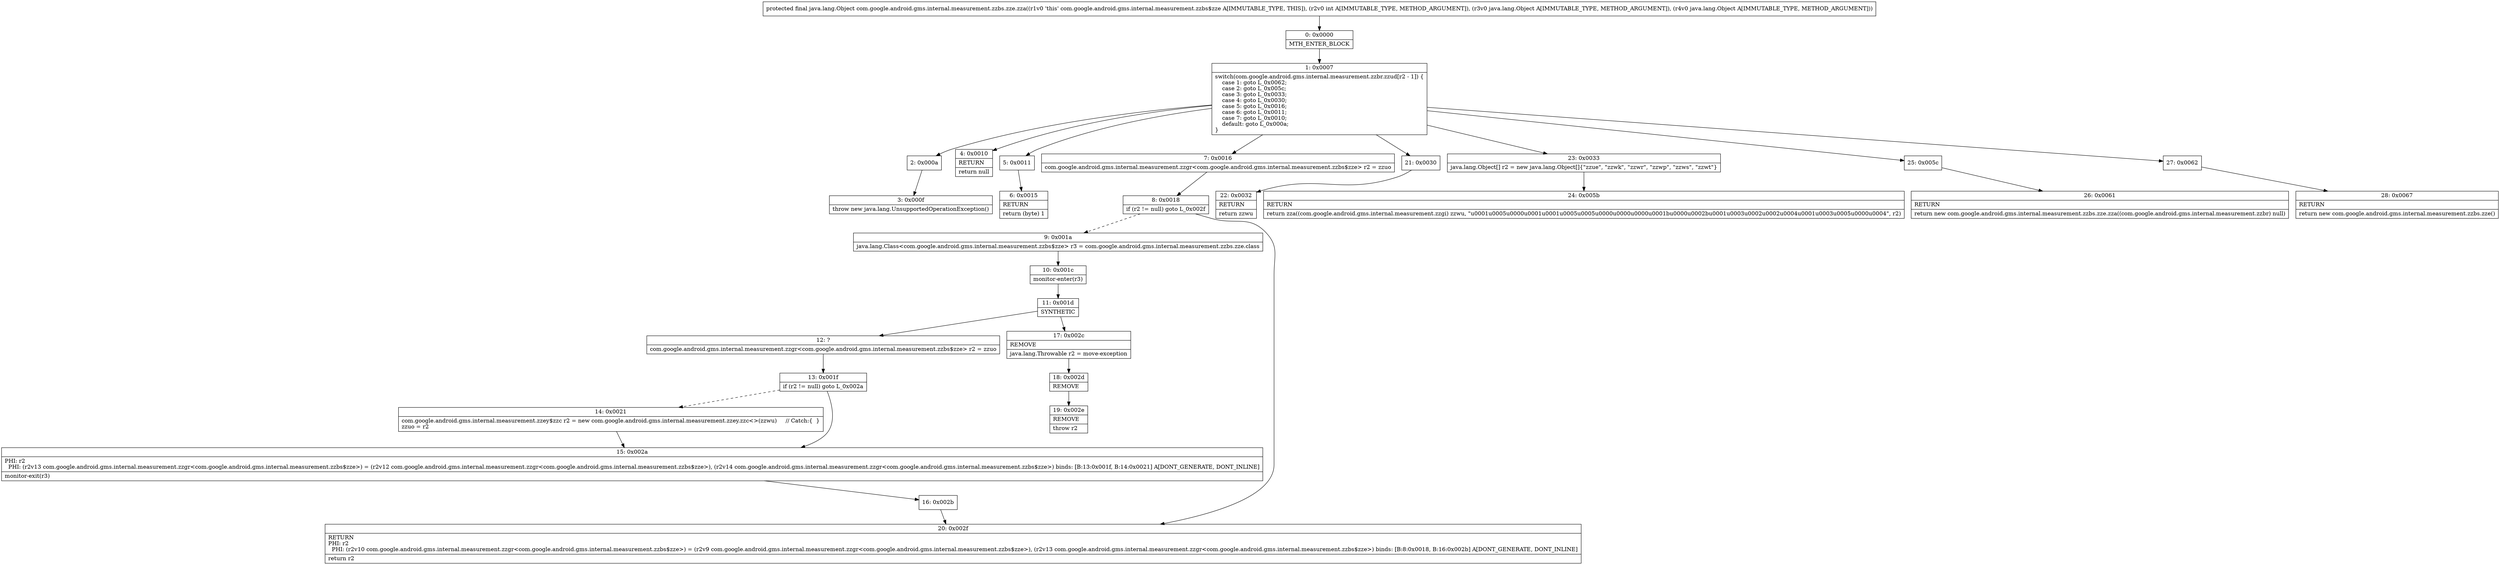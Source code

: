 digraph "CFG forcom.google.android.gms.internal.measurement.zzbs.zze.zza(ILjava\/lang\/Object;Ljava\/lang\/Object;)Ljava\/lang\/Object;" {
Node_0 [shape=record,label="{0\:\ 0x0000|MTH_ENTER_BLOCK\l}"];
Node_1 [shape=record,label="{1\:\ 0x0007|switch(com.google.android.gms.internal.measurement.zzbr.zzud[r2 \- 1]) \{\l    case 1: goto L_0x0062;\l    case 2: goto L_0x005c;\l    case 3: goto L_0x0033;\l    case 4: goto L_0x0030;\l    case 5: goto L_0x0016;\l    case 6: goto L_0x0011;\l    case 7: goto L_0x0010;\l    default: goto L_0x000a;\l\}\l}"];
Node_2 [shape=record,label="{2\:\ 0x000a}"];
Node_3 [shape=record,label="{3\:\ 0x000f|throw new java.lang.UnsupportedOperationException()\l}"];
Node_4 [shape=record,label="{4\:\ 0x0010|RETURN\l|return null\l}"];
Node_5 [shape=record,label="{5\:\ 0x0011}"];
Node_6 [shape=record,label="{6\:\ 0x0015|RETURN\l|return (byte) 1\l}"];
Node_7 [shape=record,label="{7\:\ 0x0016|com.google.android.gms.internal.measurement.zzgr\<com.google.android.gms.internal.measurement.zzbs$zze\> r2 = zzuo\l}"];
Node_8 [shape=record,label="{8\:\ 0x0018|if (r2 != null) goto L_0x002f\l}"];
Node_9 [shape=record,label="{9\:\ 0x001a|java.lang.Class\<com.google.android.gms.internal.measurement.zzbs$zze\> r3 = com.google.android.gms.internal.measurement.zzbs.zze.class\l}"];
Node_10 [shape=record,label="{10\:\ 0x001c|monitor\-enter(r3)\l}"];
Node_11 [shape=record,label="{11\:\ 0x001d|SYNTHETIC\l}"];
Node_12 [shape=record,label="{12\:\ ?|com.google.android.gms.internal.measurement.zzgr\<com.google.android.gms.internal.measurement.zzbs$zze\> r2 = zzuo\l}"];
Node_13 [shape=record,label="{13\:\ 0x001f|if (r2 != null) goto L_0x002a\l}"];
Node_14 [shape=record,label="{14\:\ 0x0021|com.google.android.gms.internal.measurement.zzey$zzc r2 = new com.google.android.gms.internal.measurement.zzey.zzc\<\>(zzwu)     \/\/ Catch:\{  \}\lzzuo = r2\l}"];
Node_15 [shape=record,label="{15\:\ 0x002a|PHI: r2 \l  PHI: (r2v13 com.google.android.gms.internal.measurement.zzgr\<com.google.android.gms.internal.measurement.zzbs$zze\>) = (r2v12 com.google.android.gms.internal.measurement.zzgr\<com.google.android.gms.internal.measurement.zzbs$zze\>), (r2v14 com.google.android.gms.internal.measurement.zzgr\<com.google.android.gms.internal.measurement.zzbs$zze\>) binds: [B:13:0x001f, B:14:0x0021] A[DONT_GENERATE, DONT_INLINE]\l|monitor\-exit(r3)\l}"];
Node_16 [shape=record,label="{16\:\ 0x002b}"];
Node_17 [shape=record,label="{17\:\ 0x002c|REMOVE\l|java.lang.Throwable r2 = move\-exception\l}"];
Node_18 [shape=record,label="{18\:\ 0x002d|REMOVE\l}"];
Node_19 [shape=record,label="{19\:\ 0x002e|REMOVE\l|throw r2\l}"];
Node_20 [shape=record,label="{20\:\ 0x002f|RETURN\lPHI: r2 \l  PHI: (r2v10 com.google.android.gms.internal.measurement.zzgr\<com.google.android.gms.internal.measurement.zzbs$zze\>) = (r2v9 com.google.android.gms.internal.measurement.zzgr\<com.google.android.gms.internal.measurement.zzbs$zze\>), (r2v13 com.google.android.gms.internal.measurement.zzgr\<com.google.android.gms.internal.measurement.zzbs$zze\>) binds: [B:8:0x0018, B:16:0x002b] A[DONT_GENERATE, DONT_INLINE]\l|return r2\l}"];
Node_21 [shape=record,label="{21\:\ 0x0030}"];
Node_22 [shape=record,label="{22\:\ 0x0032|RETURN\l|return zzwu\l}"];
Node_23 [shape=record,label="{23\:\ 0x0033|java.lang.Object[] r2 = new java.lang.Object[]\{\"zzue\", \"zzwk\", \"zzwr\", \"zzwp\", \"zzws\", \"zzwt\"\}\l}"];
Node_24 [shape=record,label="{24\:\ 0x005b|RETURN\l|return zza((com.google.android.gms.internal.measurement.zzgi) zzwu, \"u0001u0005u0000u0001u0001u0005u0005u0000u0000u0000u0001bu0000u0002bu0001u0003u0002u0002u0004u0001u0003u0005u0000u0004\", r2)\l}"];
Node_25 [shape=record,label="{25\:\ 0x005c}"];
Node_26 [shape=record,label="{26\:\ 0x0061|RETURN\l|return new com.google.android.gms.internal.measurement.zzbs.zze.zza((com.google.android.gms.internal.measurement.zzbr) null)\l}"];
Node_27 [shape=record,label="{27\:\ 0x0062}"];
Node_28 [shape=record,label="{28\:\ 0x0067|RETURN\l|return new com.google.android.gms.internal.measurement.zzbs.zze()\l}"];
MethodNode[shape=record,label="{protected final java.lang.Object com.google.android.gms.internal.measurement.zzbs.zze.zza((r1v0 'this' com.google.android.gms.internal.measurement.zzbs$zze A[IMMUTABLE_TYPE, THIS]), (r2v0 int A[IMMUTABLE_TYPE, METHOD_ARGUMENT]), (r3v0 java.lang.Object A[IMMUTABLE_TYPE, METHOD_ARGUMENT]), (r4v0 java.lang.Object A[IMMUTABLE_TYPE, METHOD_ARGUMENT])) }"];
MethodNode -> Node_0;
Node_0 -> Node_1;
Node_1 -> Node_2;
Node_1 -> Node_4;
Node_1 -> Node_5;
Node_1 -> Node_7;
Node_1 -> Node_21;
Node_1 -> Node_23;
Node_1 -> Node_25;
Node_1 -> Node_27;
Node_2 -> Node_3;
Node_5 -> Node_6;
Node_7 -> Node_8;
Node_8 -> Node_9[style=dashed];
Node_8 -> Node_20;
Node_9 -> Node_10;
Node_10 -> Node_11;
Node_11 -> Node_12;
Node_11 -> Node_17;
Node_12 -> Node_13;
Node_13 -> Node_14[style=dashed];
Node_13 -> Node_15;
Node_14 -> Node_15;
Node_15 -> Node_16;
Node_16 -> Node_20;
Node_17 -> Node_18;
Node_18 -> Node_19;
Node_21 -> Node_22;
Node_23 -> Node_24;
Node_25 -> Node_26;
Node_27 -> Node_28;
}

